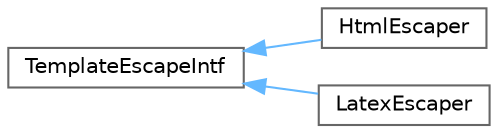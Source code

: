 digraph "Graphical Class Hierarchy"
{
 // INTERACTIVE_SVG=YES
 // LATEX_PDF_SIZE
  bgcolor="transparent";
  edge [fontname=Helvetica,fontsize=10,labelfontname=Helvetica,labelfontsize=10];
  node [fontname=Helvetica,fontsize=10,shape=box,height=0.2,width=0.4];
  rankdir="LR";
  Node0 [id="Node000000",label="TemplateEscapeIntf",height=0.2,width=0.4,color="grey40", fillcolor="white", style="filled",URL="$d4/d9c/class_template_escape_intf.html",tooltip="Interface used to escape characters in a string."];
  Node0 -> Node1 [id="edge281_Node000000_Node000001",dir="back",color="steelblue1",style="solid",tooltip=" "];
  Node1 [id="Node000001",label="HtmlEscaper",height=0.2,width=0.4,color="grey40", fillcolor="white", style="filled",URL="$dc/d97/class_html_escaper.html",tooltip=" "];
  Node0 -> Node2 [id="edge282_Node000000_Node000002",dir="back",color="steelblue1",style="solid",tooltip=" "];
  Node2 [id="Node000002",label="LatexEscaper",height=0.2,width=0.4,color="grey40", fillcolor="white", style="filled",URL="$da/dd3/class_latex_escaper.html",tooltip=" "];
}
